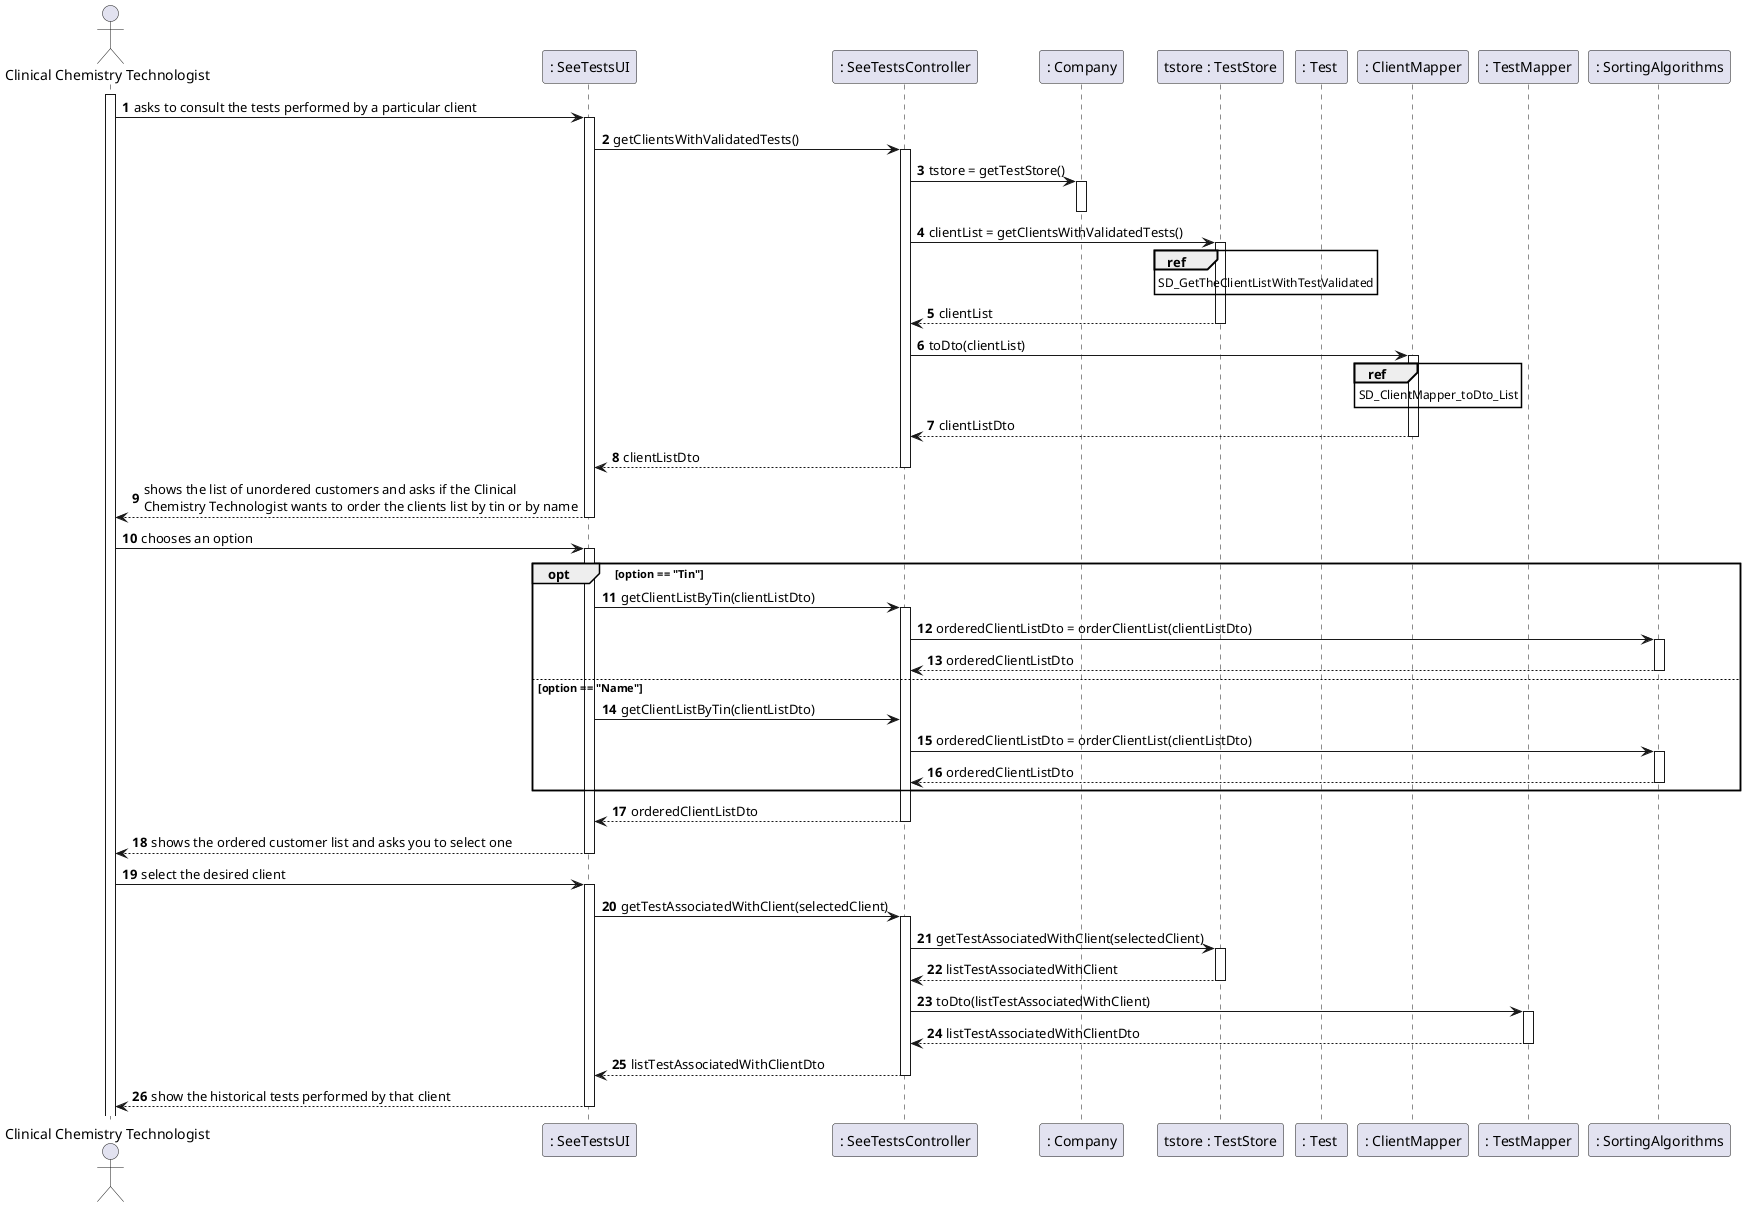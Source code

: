 @startuml
'https://plantuml.com/sequence-diagram

autonumber
actor "Clinical Chemistry Technologist" as CCT

participant ": SeeTestsUI" as UI
participant ": SeeTestsController" as CONTROLLER
participant ": Company" as COMPANY
participant "tstore : TestStore" as TESTSTORE
participant ": Test " as TEST
participant ": ClientMapper" as CLIENTMAPPER
participant ": TestMapper" as TESTMAPPER
participant ": SortingAlgorithms" as ALGORITHM
activate CCT
CCT -> UI : asks to consult the tests performed by a particular client
activate UI
UI->CONTROLLER : getClientsWithValidatedTests()
activate CONTROLLER
CONTROLLER->COMPANY : tstore = getTestStore()
activate COMPANY
deactivate COMPANY
CONTROLLER->TESTSTORE : clientList = getClientsWithValidatedTests()
activate TESTSTORE
ref over TESTSTORE
SD_GetTheClientListWithTestValidated
end ref
TESTSTORE-->CONTROLLER : clientList
deactivate TESTSTORE
CONTROLLER->CLIENTMAPPER : toDto(clientList)
activate CLIENTMAPPER
ref over CLIENTMAPPER
SD_ClientMapper_toDto_List
end ref
CLIENTMAPPER-->CONTROLLER : clientListDto
deactivate CLIENTMAPPER
deactivate TESTSTORE
CONTROLLER-->UI : clientListDto
deactivate CONTROLLER
UI --> CCT : shows the list of unordered customers and asks if the Clinical \nChemistry Technologist wants to order the clients list by tin or by name
deactivate UI

CCT -> UI : chooses an option
activate UI
opt option == "Tin"
UI->CONTROLLER : getClientListByTin(clientListDto)
activate CONTROLLER
CONTROLLER->ALGORITHM : orderedClientListDto = orderClientList(clientListDto)
activate ALGORITHM
ALGORITHM-->CONTROLLER : orderedClientListDto
deactivate ALGORITHM
deactivate CLIENTMAPPER
else option == "Name"
UI->CONTROLLER : getClientListByTin(clientListDto)
CONTROLLER->ALGORITHM : orderedClientListDto = orderClientList(clientListDto)
activate ALGORITHM
ALGORITHM-->CONTROLLER : orderedClientListDto
deactivate ALGORITHM
deactivate CLIENTMAPPER
end
CONTROLLER-->UI : orderedClientListDto
deactivate CONTROLLER
UI--> CCT : shows the ordered customer list and asks you to select one
deactivate UI
CCT -> UI : select the desired client
activate UI
UI->CONTROLLER : getTestAssociatedWithClient(selectedClient)
activate CONTROLLER
CONTROLLER->TESTSTORE : getTestAssociatedWithClient(selectedClient)
activate TESTSTORE
TESTSTORE-->CONTROLLER : listTestAssociatedWithClient
deactivate TESTSTORE
CONTROLLER->TESTMAPPER : toDto(listTestAssociatedWithClient)
activate TESTMAPPER
TESTMAPPER-->CONTROLLER : listTestAssociatedWithClientDto
deactivate TESTMAPPER
CONTROLLER-->UI : listTestAssociatedWithClientDto
deactivate CONTROLLER
UI --> CCT : show the historical tests performed by that client
deactivate UI


@enduml